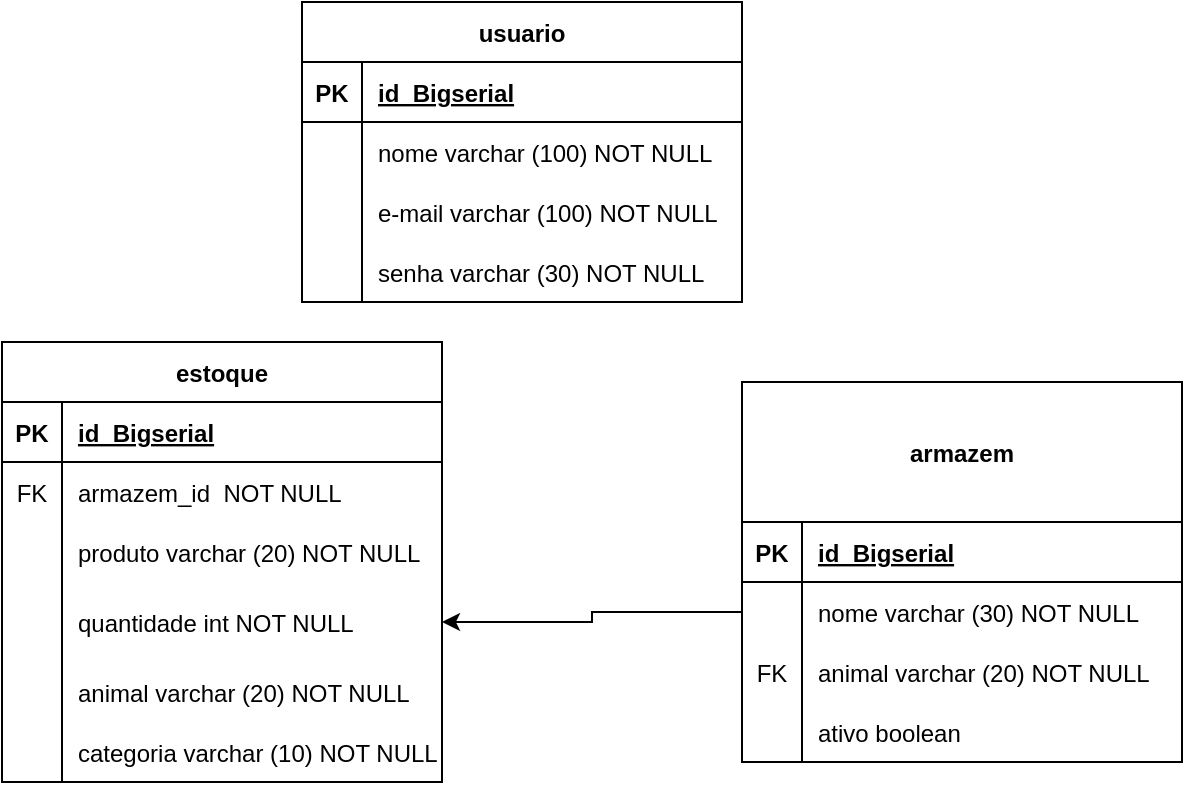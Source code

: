<mxfile version="20.8.16" type="device"><diagram name="Página-1" id="phJbiMmy5t4Bi_X1fm27"><mxGraphModel dx="1020" dy="496" grid="1" gridSize="10" guides="1" tooltips="1" connect="1" arrows="1" fold="1" page="1" pageScale="1" pageWidth="827" pageHeight="1169" math="0" shadow="0"><root><mxCell id="0"/><mxCell id="1" parent="0"/><mxCell id="ahaHMyFRtm2uZJx1wJbJ-1" value="usuario" style="shape=table;startSize=30;container=1;collapsible=1;childLayout=tableLayout;fixedRows=1;rowLines=0;fontStyle=1;align=center;resizeLast=1;" parent="1" vertex="1"><mxGeometry x="160" y="50" width="220" height="150" as="geometry"/></mxCell><mxCell id="ahaHMyFRtm2uZJx1wJbJ-2" value="" style="shape=tableRow;horizontal=0;startSize=0;swimlaneHead=0;swimlaneBody=0;fillColor=none;collapsible=0;dropTarget=0;points=[[0,0.5],[1,0.5]];portConstraint=eastwest;top=0;left=0;right=0;bottom=1;" parent="ahaHMyFRtm2uZJx1wJbJ-1" vertex="1"><mxGeometry y="30" width="220" height="30" as="geometry"/></mxCell><mxCell id="ahaHMyFRtm2uZJx1wJbJ-3" value="PK" style="shape=partialRectangle;connectable=0;fillColor=none;top=0;left=0;bottom=0;right=0;fontStyle=1;overflow=hidden;" parent="ahaHMyFRtm2uZJx1wJbJ-2" vertex="1"><mxGeometry width="30" height="30" as="geometry"><mxRectangle width="30" height="30" as="alternateBounds"/></mxGeometry></mxCell><mxCell id="ahaHMyFRtm2uZJx1wJbJ-4" value="id_Bigserial" style="shape=partialRectangle;connectable=0;fillColor=none;top=0;left=0;bottom=0;right=0;align=left;spacingLeft=6;fontStyle=5;overflow=hidden;" parent="ahaHMyFRtm2uZJx1wJbJ-2" vertex="1"><mxGeometry x="30" width="190" height="30" as="geometry"><mxRectangle width="190" height="30" as="alternateBounds"/></mxGeometry></mxCell><mxCell id="ahaHMyFRtm2uZJx1wJbJ-17" style="shape=tableRow;horizontal=0;startSize=0;swimlaneHead=0;swimlaneBody=0;fillColor=none;collapsible=0;dropTarget=0;points=[[0,0.5],[1,0.5]];portConstraint=eastwest;top=0;left=0;right=0;bottom=0;" parent="ahaHMyFRtm2uZJx1wJbJ-1" vertex="1"><mxGeometry y="60" width="220" height="30" as="geometry"/></mxCell><mxCell id="ahaHMyFRtm2uZJx1wJbJ-18" style="shape=partialRectangle;connectable=0;fillColor=none;top=0;left=0;bottom=0;right=0;editable=1;overflow=hidden;" parent="ahaHMyFRtm2uZJx1wJbJ-17" vertex="1"><mxGeometry width="30" height="30" as="geometry"><mxRectangle width="30" height="30" as="alternateBounds"/></mxGeometry></mxCell><mxCell id="ahaHMyFRtm2uZJx1wJbJ-19" value="nome varchar (100) NOT NULL" style="shape=partialRectangle;connectable=0;fillColor=none;top=0;left=0;bottom=0;right=0;align=left;spacingLeft=6;overflow=hidden;" parent="ahaHMyFRtm2uZJx1wJbJ-17" vertex="1"><mxGeometry x="30" width="190" height="30" as="geometry"><mxRectangle width="190" height="30" as="alternateBounds"/></mxGeometry></mxCell><mxCell id="ahaHMyFRtm2uZJx1wJbJ-8" value="" style="shape=tableRow;horizontal=0;startSize=0;swimlaneHead=0;swimlaneBody=0;fillColor=none;collapsible=0;dropTarget=0;points=[[0,0.5],[1,0.5]];portConstraint=eastwest;top=0;left=0;right=0;bottom=0;" parent="ahaHMyFRtm2uZJx1wJbJ-1" vertex="1"><mxGeometry y="90" width="220" height="30" as="geometry"/></mxCell><mxCell id="ahaHMyFRtm2uZJx1wJbJ-9" value="" style="shape=partialRectangle;connectable=0;fillColor=none;top=0;left=0;bottom=0;right=0;editable=1;overflow=hidden;" parent="ahaHMyFRtm2uZJx1wJbJ-8" vertex="1"><mxGeometry width="30" height="30" as="geometry"><mxRectangle width="30" height="30" as="alternateBounds"/></mxGeometry></mxCell><mxCell id="ahaHMyFRtm2uZJx1wJbJ-10" value="e-mail varchar (100) NOT NULL" style="shape=partialRectangle;connectable=0;fillColor=none;top=0;left=0;bottom=0;right=0;align=left;spacingLeft=6;overflow=hidden;" parent="ahaHMyFRtm2uZJx1wJbJ-8" vertex="1"><mxGeometry x="30" width="190" height="30" as="geometry"><mxRectangle width="190" height="30" as="alternateBounds"/></mxGeometry></mxCell><mxCell id="ahaHMyFRtm2uZJx1wJbJ-11" value="" style="shape=tableRow;horizontal=0;startSize=0;swimlaneHead=0;swimlaneBody=0;fillColor=none;collapsible=0;dropTarget=0;points=[[0,0.5],[1,0.5]];portConstraint=eastwest;top=0;left=0;right=0;bottom=0;" parent="ahaHMyFRtm2uZJx1wJbJ-1" vertex="1"><mxGeometry y="120" width="220" height="30" as="geometry"/></mxCell><mxCell id="ahaHMyFRtm2uZJx1wJbJ-12" value="" style="shape=partialRectangle;connectable=0;fillColor=none;top=0;left=0;bottom=0;right=0;editable=1;overflow=hidden;" parent="ahaHMyFRtm2uZJx1wJbJ-11" vertex="1"><mxGeometry width="30" height="30" as="geometry"><mxRectangle width="30" height="30" as="alternateBounds"/></mxGeometry></mxCell><mxCell id="ahaHMyFRtm2uZJx1wJbJ-13" value="senha varchar (30) NOT NULL" style="shape=partialRectangle;connectable=0;fillColor=none;top=0;left=0;bottom=0;right=0;align=left;spacingLeft=6;overflow=hidden;" parent="ahaHMyFRtm2uZJx1wJbJ-11" vertex="1"><mxGeometry x="30" width="190" height="30" as="geometry"><mxRectangle width="190" height="30" as="alternateBounds"/></mxGeometry></mxCell><mxCell id="ahaHMyFRtm2uZJx1wJbJ-45" value="estoque" style="shape=table;startSize=30;container=1;collapsible=1;childLayout=tableLayout;fixedRows=1;rowLines=0;fontStyle=1;align=center;resizeLast=1;" parent="1" vertex="1"><mxGeometry x="10" y="220" width="220" height="220" as="geometry"/></mxCell><mxCell id="ahaHMyFRtm2uZJx1wJbJ-46" value="" style="shape=tableRow;horizontal=0;startSize=0;swimlaneHead=0;swimlaneBody=0;fillColor=none;collapsible=0;dropTarget=0;points=[[0,0.5],[1,0.5]];portConstraint=eastwest;top=0;left=0;right=0;bottom=1;" parent="ahaHMyFRtm2uZJx1wJbJ-45" vertex="1"><mxGeometry y="30" width="220" height="30" as="geometry"/></mxCell><mxCell id="ahaHMyFRtm2uZJx1wJbJ-47" value="PK" style="shape=partialRectangle;connectable=0;fillColor=none;top=0;left=0;bottom=0;right=0;fontStyle=1;overflow=hidden;" parent="ahaHMyFRtm2uZJx1wJbJ-46" vertex="1"><mxGeometry width="30" height="30" as="geometry"><mxRectangle width="30" height="30" as="alternateBounds"/></mxGeometry></mxCell><mxCell id="ahaHMyFRtm2uZJx1wJbJ-48" value="id_Bigserial" style="shape=partialRectangle;connectable=0;fillColor=none;top=0;left=0;bottom=0;right=0;align=left;spacingLeft=6;fontStyle=5;overflow=hidden;" parent="ahaHMyFRtm2uZJx1wJbJ-46" vertex="1"><mxGeometry x="30" width="190" height="30" as="geometry"><mxRectangle width="190" height="30" as="alternateBounds"/></mxGeometry></mxCell><mxCell id="M9Y0vnC5xcHXHgrmX7fa-1" style="shape=tableRow;horizontal=0;startSize=0;swimlaneHead=0;swimlaneBody=0;fillColor=none;collapsible=0;dropTarget=0;points=[[0,0.5],[1,0.5]];portConstraint=eastwest;top=0;left=0;right=0;bottom=0;" parent="ahaHMyFRtm2uZJx1wJbJ-45" vertex="1"><mxGeometry y="60" width="220" height="30" as="geometry"/></mxCell><mxCell id="M9Y0vnC5xcHXHgrmX7fa-2" value="FK" style="shape=partialRectangle;connectable=0;fillColor=none;top=0;left=0;bottom=0;right=0;editable=1;overflow=hidden;" parent="M9Y0vnC5xcHXHgrmX7fa-1" vertex="1"><mxGeometry width="30" height="30" as="geometry"><mxRectangle width="30" height="30" as="alternateBounds"/></mxGeometry></mxCell><mxCell id="M9Y0vnC5xcHXHgrmX7fa-3" value="armazem_id  NOT NULL" style="shape=partialRectangle;connectable=0;fillColor=none;top=0;left=0;bottom=0;right=0;align=left;spacingLeft=6;overflow=hidden;" parent="M9Y0vnC5xcHXHgrmX7fa-1" vertex="1"><mxGeometry x="30" width="190" height="30" as="geometry"><mxRectangle width="190" height="30" as="alternateBounds"/></mxGeometry></mxCell><mxCell id="ahaHMyFRtm2uZJx1wJbJ-52" value="" style="shape=tableRow;horizontal=0;startSize=0;swimlaneHead=0;swimlaneBody=0;fillColor=none;collapsible=0;dropTarget=0;points=[[0,0.5],[1,0.5]];portConstraint=eastwest;top=0;left=0;right=0;bottom=0;" parent="ahaHMyFRtm2uZJx1wJbJ-45" vertex="1"><mxGeometry y="90" width="220" height="30" as="geometry"/></mxCell><mxCell id="ahaHMyFRtm2uZJx1wJbJ-53" value="" style="shape=partialRectangle;connectable=0;fillColor=none;top=0;left=0;bottom=0;right=0;editable=1;overflow=hidden;" parent="ahaHMyFRtm2uZJx1wJbJ-52" vertex="1"><mxGeometry width="30" height="30" as="geometry"><mxRectangle width="30" height="30" as="alternateBounds"/></mxGeometry></mxCell><mxCell id="ahaHMyFRtm2uZJx1wJbJ-54" value="produto varchar (20) NOT NULL" style="shape=partialRectangle;connectable=0;fillColor=none;top=0;left=0;bottom=0;right=0;align=left;spacingLeft=6;overflow=hidden;" parent="ahaHMyFRtm2uZJx1wJbJ-52" vertex="1"><mxGeometry x="30" width="190" height="30" as="geometry"><mxRectangle width="190" height="30" as="alternateBounds"/></mxGeometry></mxCell><mxCell id="4t_dGdV47pPdsWhLT38_-5" value="" style="shape=tableRow;horizontal=0;startSize=0;swimlaneHead=0;swimlaneBody=0;fillColor=none;collapsible=0;dropTarget=0;points=[[0,0.5],[1,0.5]];portConstraint=eastwest;top=0;left=0;right=0;bottom=0;" parent="ahaHMyFRtm2uZJx1wJbJ-45" vertex="1"><mxGeometry y="120" width="220" height="40" as="geometry"/></mxCell><mxCell id="4t_dGdV47pPdsWhLT38_-6" value="" style="shape=partialRectangle;connectable=0;fillColor=none;top=0;left=0;bottom=0;right=0;editable=1;overflow=hidden;" parent="4t_dGdV47pPdsWhLT38_-5" vertex="1"><mxGeometry width="30" height="40" as="geometry"><mxRectangle width="30" height="40" as="alternateBounds"/></mxGeometry></mxCell><mxCell id="4t_dGdV47pPdsWhLT38_-7" value="quantidade int NOT NULL" style="shape=partialRectangle;connectable=0;fillColor=none;top=0;left=0;bottom=0;right=0;align=left;spacingLeft=6;overflow=hidden;" parent="4t_dGdV47pPdsWhLT38_-5" vertex="1"><mxGeometry x="30" width="190" height="40" as="geometry"><mxRectangle width="190" height="40" as="alternateBounds"/></mxGeometry></mxCell><mxCell id="ahaHMyFRtm2uZJx1wJbJ-61" style="shape=tableRow;horizontal=0;startSize=0;swimlaneHead=0;swimlaneBody=0;fillColor=none;collapsible=0;dropTarget=0;points=[[0,0.5],[1,0.5]];portConstraint=eastwest;top=0;left=0;right=0;bottom=0;" parent="ahaHMyFRtm2uZJx1wJbJ-45" vertex="1"><mxGeometry y="160" width="220" height="30" as="geometry"/></mxCell><mxCell id="ahaHMyFRtm2uZJx1wJbJ-62" style="shape=partialRectangle;connectable=0;fillColor=none;top=0;left=0;bottom=0;right=0;editable=1;overflow=hidden;" parent="ahaHMyFRtm2uZJx1wJbJ-61" vertex="1"><mxGeometry width="30" height="30" as="geometry"><mxRectangle width="30" height="30" as="alternateBounds"/></mxGeometry></mxCell><mxCell id="ahaHMyFRtm2uZJx1wJbJ-63" value="animal varchar (20) NOT NULL" style="shape=partialRectangle;connectable=0;fillColor=none;top=0;left=0;bottom=0;right=0;align=left;spacingLeft=6;overflow=hidden;" parent="ahaHMyFRtm2uZJx1wJbJ-61" vertex="1"><mxGeometry x="30" width="190" height="30" as="geometry"><mxRectangle width="190" height="30" as="alternateBounds"/></mxGeometry></mxCell><mxCell id="ahaHMyFRtm2uZJx1wJbJ-58" style="shape=tableRow;horizontal=0;startSize=0;swimlaneHead=0;swimlaneBody=0;fillColor=none;collapsible=0;dropTarget=0;points=[[0,0.5],[1,0.5]];portConstraint=eastwest;top=0;left=0;right=0;bottom=0;" parent="ahaHMyFRtm2uZJx1wJbJ-45" vertex="1"><mxGeometry y="190" width="220" height="30" as="geometry"/></mxCell><mxCell id="ahaHMyFRtm2uZJx1wJbJ-59" style="shape=partialRectangle;connectable=0;fillColor=none;top=0;left=0;bottom=0;right=0;editable=1;overflow=hidden;" parent="ahaHMyFRtm2uZJx1wJbJ-58" vertex="1"><mxGeometry width="30" height="30" as="geometry"><mxRectangle width="30" height="30" as="alternateBounds"/></mxGeometry></mxCell><mxCell id="ahaHMyFRtm2uZJx1wJbJ-60" value="categoria varchar (10) NOT NULL" style="shape=partialRectangle;connectable=0;fillColor=none;top=0;left=0;bottom=0;right=0;align=left;spacingLeft=6;overflow=hidden;" parent="ahaHMyFRtm2uZJx1wJbJ-58" vertex="1"><mxGeometry x="30" width="190" height="30" as="geometry"><mxRectangle width="190" height="30" as="alternateBounds"/></mxGeometry></mxCell><mxCell id="ahaHMyFRtm2uZJx1wJbJ-64" value="armazem" style="shape=table;startSize=70;container=1;collapsible=1;childLayout=tableLayout;fixedRows=1;rowLines=0;fontStyle=1;align=center;resizeLast=1;" parent="1" vertex="1"><mxGeometry x="380" y="240" width="220" height="190" as="geometry"/></mxCell><mxCell id="ahaHMyFRtm2uZJx1wJbJ-65" value="" style="shape=tableRow;horizontal=0;startSize=0;swimlaneHead=0;swimlaneBody=0;fillColor=none;collapsible=0;dropTarget=0;points=[[0,0.5],[1,0.5]];portConstraint=eastwest;top=0;left=0;right=0;bottom=1;" parent="ahaHMyFRtm2uZJx1wJbJ-64" vertex="1"><mxGeometry y="70" width="220" height="30" as="geometry"/></mxCell><mxCell id="ahaHMyFRtm2uZJx1wJbJ-66" value="PK" style="shape=partialRectangle;connectable=0;fillColor=none;top=0;left=0;bottom=0;right=0;fontStyle=1;overflow=hidden;" parent="ahaHMyFRtm2uZJx1wJbJ-65" vertex="1"><mxGeometry width="30" height="30" as="geometry"><mxRectangle width="30" height="30" as="alternateBounds"/></mxGeometry></mxCell><mxCell id="ahaHMyFRtm2uZJx1wJbJ-67" value="id_Bigserial" style="shape=partialRectangle;connectable=0;fillColor=none;top=0;left=0;bottom=0;right=0;align=left;spacingLeft=6;fontStyle=5;overflow=hidden;" parent="ahaHMyFRtm2uZJx1wJbJ-65" vertex="1"><mxGeometry x="30" width="190" height="30" as="geometry"><mxRectangle width="190" height="30" as="alternateBounds"/></mxGeometry></mxCell><mxCell id="ahaHMyFRtm2uZJx1wJbJ-68" value="" style="shape=tableRow;horizontal=0;startSize=0;swimlaneHead=0;swimlaneBody=0;fillColor=none;collapsible=0;dropTarget=0;points=[[0,0.5],[1,0.5]];portConstraint=eastwest;top=0;left=0;right=0;bottom=0;" parent="ahaHMyFRtm2uZJx1wJbJ-64" vertex="1"><mxGeometry y="100" width="220" height="30" as="geometry"/></mxCell><mxCell id="ahaHMyFRtm2uZJx1wJbJ-69" value="" style="shape=partialRectangle;connectable=0;fillColor=none;top=0;left=0;bottom=0;right=0;editable=1;overflow=hidden;" parent="ahaHMyFRtm2uZJx1wJbJ-68" vertex="1"><mxGeometry width="30" height="30" as="geometry"><mxRectangle width="30" height="30" as="alternateBounds"/></mxGeometry></mxCell><mxCell id="ahaHMyFRtm2uZJx1wJbJ-70" value="nome varchar (30) NOT NULL" style="shape=partialRectangle;connectable=0;fillColor=none;top=0;left=0;bottom=0;right=0;align=left;spacingLeft=6;overflow=hidden;" parent="ahaHMyFRtm2uZJx1wJbJ-68" vertex="1"><mxGeometry x="30" width="190" height="30" as="geometry"><mxRectangle width="190" height="30" as="alternateBounds"/></mxGeometry></mxCell><mxCell id="ahaHMyFRtm2uZJx1wJbJ-77" style="shape=tableRow;horizontal=0;startSize=0;swimlaneHead=0;swimlaneBody=0;fillColor=none;collapsible=0;dropTarget=0;points=[[0,0.5],[1,0.5]];portConstraint=eastwest;top=0;left=0;right=0;bottom=0;" parent="ahaHMyFRtm2uZJx1wJbJ-64" vertex="1"><mxGeometry y="130" width="220" height="30" as="geometry"/></mxCell><mxCell id="ahaHMyFRtm2uZJx1wJbJ-78" value="FK" style="shape=partialRectangle;connectable=0;fillColor=none;top=0;left=0;bottom=0;right=0;editable=1;overflow=hidden;" parent="ahaHMyFRtm2uZJx1wJbJ-77" vertex="1"><mxGeometry width="30" height="30" as="geometry"><mxRectangle width="30" height="30" as="alternateBounds"/></mxGeometry></mxCell><mxCell id="ahaHMyFRtm2uZJx1wJbJ-79" value="animal varchar (20) NOT NULL" style="shape=partialRectangle;connectable=0;fillColor=none;top=0;left=0;bottom=0;right=0;align=left;spacingLeft=6;overflow=hidden;" parent="ahaHMyFRtm2uZJx1wJbJ-77" vertex="1"><mxGeometry x="30" width="190" height="30" as="geometry"><mxRectangle width="190" height="30" as="alternateBounds"/></mxGeometry></mxCell><mxCell id="MTBR6TIAz_vrKbe2P0qT-1" style="shape=tableRow;horizontal=0;startSize=0;swimlaneHead=0;swimlaneBody=0;fillColor=none;collapsible=0;dropTarget=0;points=[[0,0.5],[1,0.5]];portConstraint=eastwest;top=0;left=0;right=0;bottom=0;" parent="ahaHMyFRtm2uZJx1wJbJ-64" vertex="1"><mxGeometry y="160" width="220" height="30" as="geometry"/></mxCell><mxCell id="MTBR6TIAz_vrKbe2P0qT-2" style="shape=partialRectangle;connectable=0;fillColor=none;top=0;left=0;bottom=0;right=0;editable=1;overflow=hidden;" parent="MTBR6TIAz_vrKbe2P0qT-1" vertex="1"><mxGeometry width="30" height="30" as="geometry"><mxRectangle width="30" height="30" as="alternateBounds"/></mxGeometry></mxCell><mxCell id="MTBR6TIAz_vrKbe2P0qT-3" value="ativo boolean" style="shape=partialRectangle;connectable=0;fillColor=none;top=0;left=0;bottom=0;right=0;align=left;spacingLeft=6;overflow=hidden;" parent="MTBR6TIAz_vrKbe2P0qT-1" vertex="1"><mxGeometry x="30" width="190" height="30" as="geometry"><mxRectangle width="190" height="30" as="alternateBounds"/></mxGeometry></mxCell><mxCell id="MTBR6TIAz_vrKbe2P0qT-4" style="edgeStyle=orthogonalEdgeStyle;rounded=0;orthogonalLoop=1;jettySize=auto;html=1;exitX=0;exitY=0.5;exitDx=0;exitDy=0;entryX=1;entryY=0.5;entryDx=0;entryDy=0;" parent="1" source="ahaHMyFRtm2uZJx1wJbJ-68" target="4t_dGdV47pPdsWhLT38_-5" edge="1"><mxGeometry relative="1" as="geometry"/></mxCell></root></mxGraphModel></diagram></mxfile>